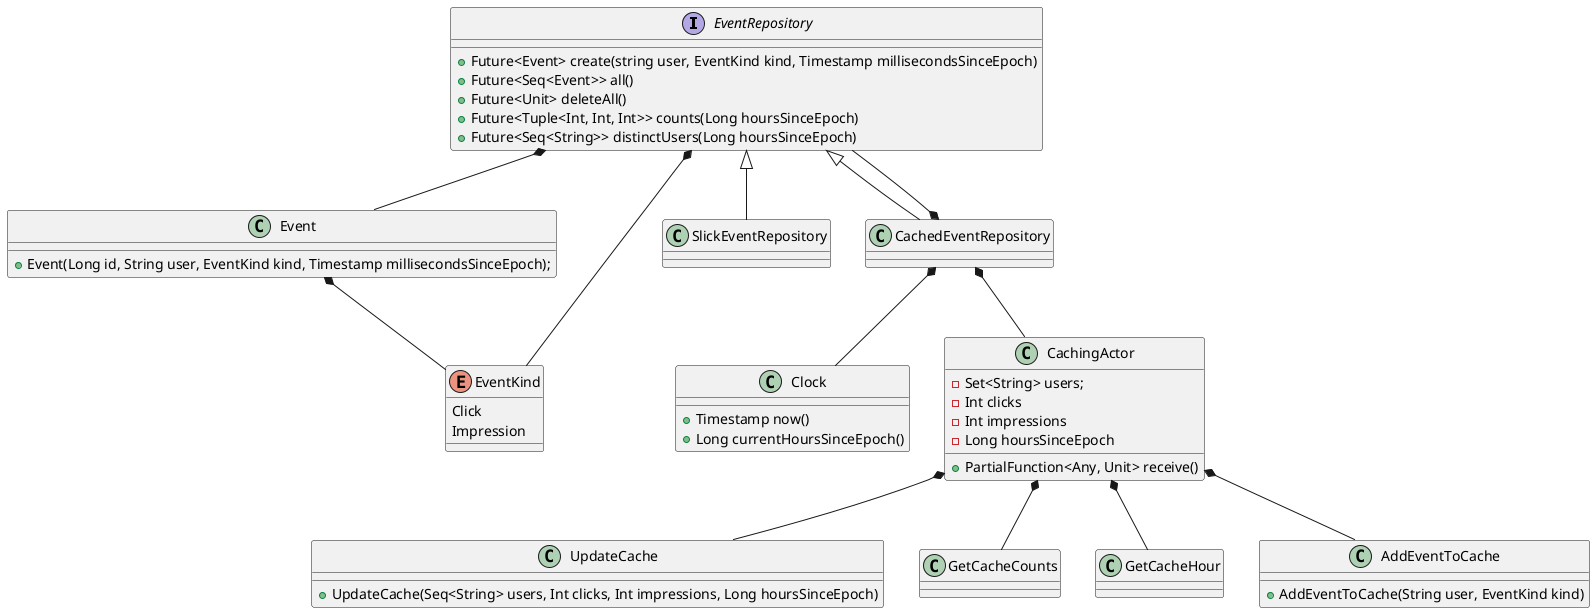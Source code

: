 @startuml
interface EventRepository {
        +Future<Event> create(string user, EventKind kind, Timestamp millisecondsSinceEpoch)
        +Future<Seq<Event>> all()
        +Future<Unit> deleteAll()
        +Future<Tuple<Int, Int, Int>> counts(Long hoursSinceEpoch)
        +Future<Seq<String>> distinctUsers(Long hoursSinceEpoch)
}

class Event {
       +Event(Long id, String user, EventKind kind, Timestamp millisecondsSinceEpoch);
}

enum EventKind {
        Click
        Impression
}

class SlickEventRepository
class CachedEventRepository
class Clock {
    +Timestamp now()
    +Long currentHoursSinceEpoch()
}

class CachingActor {
        -Set<String> users;
        -Int clicks
        -Int impressions
        -Long hoursSinceEpoch
        +PartialFunction<Any, Unit> receive()
}

class UpdateCache {
    +UpdateCache(Seq<String> users, Int clicks, Int impressions, Long hoursSinceEpoch)
}
class GetCacheCounts
class GetCacheHour
class AddEventToCache {
    +AddEventToCache(String user, EventKind kind)
}

EventRepository <|-- SlickEventRepository
EventRepository <|-- CachedEventRepository

EventRepository *-- Event
EventRepository *-- EventKind

Event *-- EventKind

CachedEventRepository *-- Clock
CachedEventRepository *-- CachingActor
CachedEventRepository *-- EventRepository
CachingActor *-- UpdateCache
CachingActor *-- GetCacheCounts
CachingActor *-- GetCacheHour
CachingActor *-- AddEventToCache
@enduml